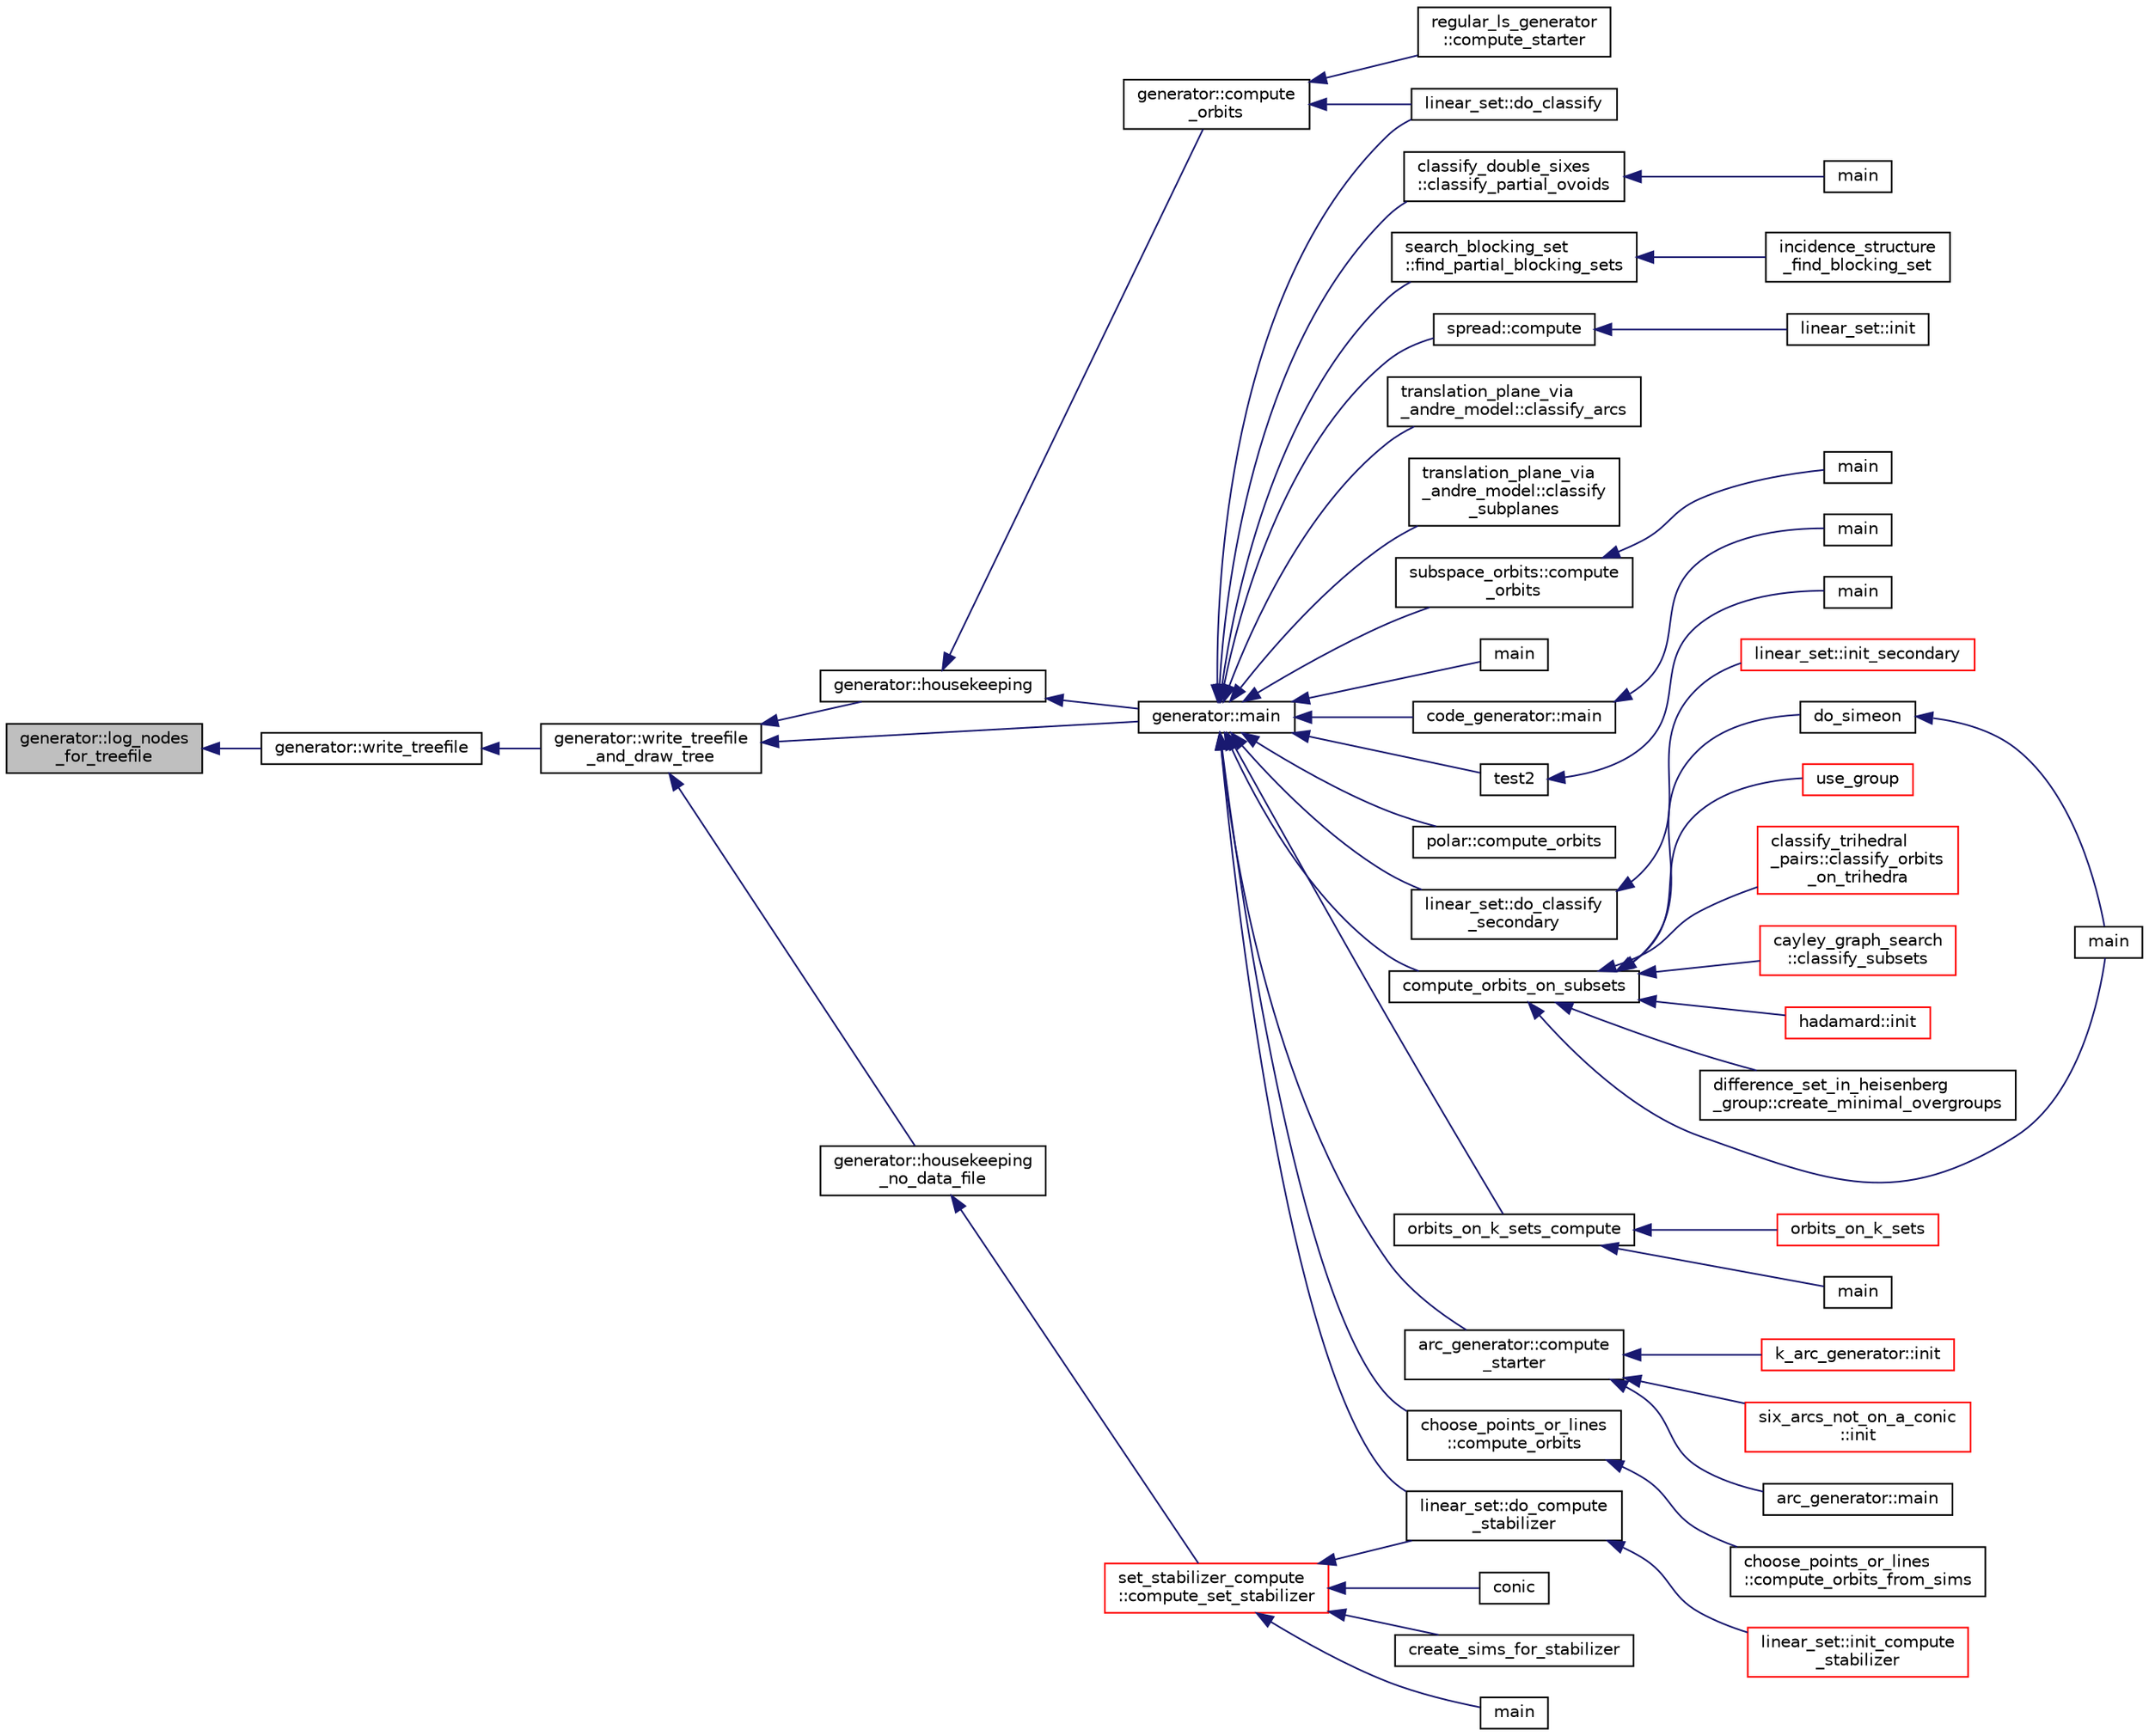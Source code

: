 digraph "generator::log_nodes_for_treefile"
{
  edge [fontname="Helvetica",fontsize="10",labelfontname="Helvetica",labelfontsize="10"];
  node [fontname="Helvetica",fontsize="10",shape=record];
  rankdir="LR";
  Node12164 [label="generator::log_nodes\l_for_treefile",height=0.2,width=0.4,color="black", fillcolor="grey75", style="filled", fontcolor="black"];
  Node12164 -> Node12165 [dir="back",color="midnightblue",fontsize="10",style="solid",fontname="Helvetica"];
  Node12165 [label="generator::write_treefile",height=0.2,width=0.4,color="black", fillcolor="white", style="filled",URL="$d7/d73/classgenerator.html#a5c684cbe4faa75f676549200c475f5c3"];
  Node12165 -> Node12166 [dir="back",color="midnightblue",fontsize="10",style="solid",fontname="Helvetica"];
  Node12166 [label="generator::write_treefile\l_and_draw_tree",height=0.2,width=0.4,color="black", fillcolor="white", style="filled",URL="$d7/d73/classgenerator.html#a70c78f45dba413014287e8cde2f7d6b5"];
  Node12166 -> Node12167 [dir="back",color="midnightblue",fontsize="10",style="solid",fontname="Helvetica"];
  Node12167 [label="generator::main",height=0.2,width=0.4,color="black", fillcolor="white", style="filled",URL="$d7/d73/classgenerator.html#a01abff8e9f231bf0d82e2e8e0061f242"];
  Node12167 -> Node12168 [dir="back",color="midnightblue",fontsize="10",style="solid",fontname="Helvetica"];
  Node12168 [label="main",height=0.2,width=0.4,color="black", fillcolor="white", style="filled",URL="$d2/d11/codes_8h.html#a217dbf8b442f20279ea00b898af96f52"];
  Node12167 -> Node12169 [dir="back",color="midnightblue",fontsize="10",style="solid",fontname="Helvetica"];
  Node12169 [label="code_generator::main",height=0.2,width=0.4,color="black", fillcolor="white", style="filled",URL="$db/d37/classcode__generator.html#ab3cf3a306e4032c2b471ac95321c599f"];
  Node12169 -> Node12170 [dir="back",color="midnightblue",fontsize="10",style="solid",fontname="Helvetica"];
  Node12170 [label="main",height=0.2,width=0.4,color="black", fillcolor="white", style="filled",URL="$d4/d4f/codes_8_c.html#a217dbf8b442f20279ea00b898af96f52"];
  Node12167 -> Node12171 [dir="back",color="midnightblue",fontsize="10",style="solid",fontname="Helvetica"];
  Node12171 [label="test2",height=0.2,width=0.4,color="black", fillcolor="white", style="filled",URL="$d9/db0/factor__space_8_c.html#a39d73a812e5fd8f1bc111e948368cb10"];
  Node12171 -> Node12172 [dir="back",color="midnightblue",fontsize="10",style="solid",fontname="Helvetica"];
  Node12172 [label="main",height=0.2,width=0.4,color="black", fillcolor="white", style="filled",URL="$d9/db0/factor__space_8_c.html#a3c04138a5bfe5d72780bb7e82a18e627"];
  Node12167 -> Node12173 [dir="back",color="midnightblue",fontsize="10",style="solid",fontname="Helvetica"];
  Node12173 [label="polar::compute_orbits",height=0.2,width=0.4,color="black", fillcolor="white", style="filled",URL="$da/d1c/classpolar.html#ac4c3c4f95d14c74ff4a3ec3f3479a1da"];
  Node12167 -> Node12174 [dir="back",color="midnightblue",fontsize="10",style="solid",fontname="Helvetica"];
  Node12174 [label="linear_set::do_classify",height=0.2,width=0.4,color="black", fillcolor="white", style="filled",URL="$dd/d86/classlinear__set.html#a3eb2dbce7fa8b71901dfc12f288ddd0c"];
  Node12167 -> Node12175 [dir="back",color="midnightblue",fontsize="10",style="solid",fontname="Helvetica"];
  Node12175 [label="linear_set::do_classify\l_secondary",height=0.2,width=0.4,color="black", fillcolor="white", style="filled",URL="$dd/d86/classlinear__set.html#a47eb7f9995f3343abd3bdfbf9a9a9162"];
  Node12175 -> Node12176 [dir="back",color="midnightblue",fontsize="10",style="solid",fontname="Helvetica"];
  Node12176 [label="linear_set::init_secondary",height=0.2,width=0.4,color="red", fillcolor="white", style="filled",URL="$dd/d86/classlinear__set.html#a7bf8cd7805559b5762921687a7c1ed97"];
  Node12167 -> Node12178 [dir="back",color="midnightblue",fontsize="10",style="solid",fontname="Helvetica"];
  Node12178 [label="linear_set::do_compute\l_stabilizer",height=0.2,width=0.4,color="black", fillcolor="white", style="filled",URL="$dd/d86/classlinear__set.html#ae8f58ded28fb5370f4459cca42b7463b"];
  Node12178 -> Node12179 [dir="back",color="midnightblue",fontsize="10",style="solid",fontname="Helvetica"];
  Node12179 [label="linear_set::init_compute\l_stabilizer",height=0.2,width=0.4,color="red", fillcolor="white", style="filled",URL="$dd/d86/classlinear__set.html#a0cc3eaec1896fdc977b62e94623b055b"];
  Node12167 -> Node12181 [dir="back",color="midnightblue",fontsize="10",style="solid",fontname="Helvetica"];
  Node12181 [label="compute_orbits_on_subsets",height=0.2,width=0.4,color="black", fillcolor="white", style="filled",URL="$d3/d35/snakes__and__ladders__global_8_c.html#af33697aede0480110b1227f727252637"];
  Node12181 -> Node12182 [dir="back",color="midnightblue",fontsize="10",style="solid",fontname="Helvetica"];
  Node12182 [label="cayley_graph_search\l::classify_subsets",height=0.2,width=0.4,color="red", fillcolor="white", style="filled",URL="$de/dae/classcayley__graph__search.html#a4cf8a90752e018a281481ac80ad52c4b"];
  Node12181 -> Node12185 [dir="back",color="midnightblue",fontsize="10",style="solid",fontname="Helvetica"];
  Node12185 [label="hadamard::init",height=0.2,width=0.4,color="red", fillcolor="white", style="filled",URL="$d7/dbb/classhadamard.html#a16af359850b8bdd0d2a73e260d496c33"];
  Node12181 -> Node12187 [dir="back",color="midnightblue",fontsize="10",style="solid",fontname="Helvetica"];
  Node12187 [label="difference_set_in_heisenberg\l_group::create_minimal_overgroups",height=0.2,width=0.4,color="black", fillcolor="white", style="filled",URL="$de/d8a/classdifference__set__in__heisenberg__group.html#a9bde5ad5da3ebaebf98fbfd3e8110b79"];
  Node12181 -> Node12188 [dir="back",color="midnightblue",fontsize="10",style="solid",fontname="Helvetica"];
  Node12188 [label="main",height=0.2,width=0.4,color="black", fillcolor="white", style="filled",URL="$d5/d13/simeon_8_c.html#ae66f6b31b5ad750f1fe042a706a4e3d4"];
  Node12181 -> Node12189 [dir="back",color="midnightblue",fontsize="10",style="solid",fontname="Helvetica"];
  Node12189 [label="do_simeon",height=0.2,width=0.4,color="black", fillcolor="white", style="filled",URL="$d5/d13/simeon_8_c.html#a36cf3f9cb484fa44da7a7dfcbe9385d0"];
  Node12189 -> Node12188 [dir="back",color="midnightblue",fontsize="10",style="solid",fontname="Helvetica"];
  Node12181 -> Node12190 [dir="back",color="midnightblue",fontsize="10",style="solid",fontname="Helvetica"];
  Node12190 [label="use_group",height=0.2,width=0.4,color="red", fillcolor="white", style="filled",URL="$d9/d9f/all__cliques_8_c.html#aba62531e97173264c39afe2c7857af31"];
  Node12181 -> Node12192 [dir="back",color="midnightblue",fontsize="10",style="solid",fontname="Helvetica"];
  Node12192 [label="classify_trihedral\l_pairs::classify_orbits\l_on_trihedra",height=0.2,width=0.4,color="red", fillcolor="white", style="filled",URL="$d1/d21/classclassify__trihedral__pairs.html#a99625621bfba4bb65b3d60304b306539"];
  Node12167 -> Node12199 [dir="back",color="midnightblue",fontsize="10",style="solid",fontname="Helvetica"];
  Node12199 [label="orbits_on_k_sets_compute",height=0.2,width=0.4,color="black", fillcolor="white", style="filled",URL="$d3/d35/snakes__and__ladders__global_8_c.html#a96743526b15703539d544499276aaa71"];
  Node12199 -> Node12200 [dir="back",color="midnightblue",fontsize="10",style="solid",fontname="Helvetica"];
  Node12200 [label="main",height=0.2,width=0.4,color="black", fillcolor="white", style="filled",URL="$d9/d5f/example__fano__plane_8_c.html#ae66f6b31b5ad750f1fe042a706a4e3d4"];
  Node12199 -> Node12201 [dir="back",color="midnightblue",fontsize="10",style="solid",fontname="Helvetica"];
  Node12201 [label="orbits_on_k_sets",height=0.2,width=0.4,color="red", fillcolor="white", style="filled",URL="$d3/d35/snakes__and__ladders__global_8_c.html#afe3d79116aa8b4d1a93d444a3a979b6e"];
  Node12167 -> Node12210 [dir="back",color="midnightblue",fontsize="10",style="solid",fontname="Helvetica"];
  Node12210 [label="arc_generator::compute\l_starter",height=0.2,width=0.4,color="black", fillcolor="white", style="filled",URL="$d4/d21/classarc__generator.html#aad1dcec3a1c302e743d574bd1ac857d9"];
  Node12210 -> Node12209 [dir="back",color="midnightblue",fontsize="10",style="solid",fontname="Helvetica"];
  Node12209 [label="arc_generator::main",height=0.2,width=0.4,color="black", fillcolor="white", style="filled",URL="$d4/d21/classarc__generator.html#ad80140b51b165dad1fe6ab232be7829a"];
  Node12210 -> Node12211 [dir="back",color="midnightblue",fontsize="10",style="solid",fontname="Helvetica"];
  Node12211 [label="k_arc_generator::init",height=0.2,width=0.4,color="red", fillcolor="white", style="filled",URL="$d6/dd8/classk__arc__generator.html#a6036d9f52ede9f8ca681505626b5361d"];
  Node12210 -> Node12213 [dir="back",color="midnightblue",fontsize="10",style="solid",fontname="Helvetica"];
  Node12213 [label="six_arcs_not_on_a_conic\l::init",height=0.2,width=0.4,color="red", fillcolor="white", style="filled",URL="$d8/de6/classsix__arcs__not__on__a__conic.html#a7a4d5cf8a098488729934cfa8a70944a"];
  Node12167 -> Node12215 [dir="back",color="midnightblue",fontsize="10",style="solid",fontname="Helvetica"];
  Node12215 [label="choose_points_or_lines\l::compute_orbits",height=0.2,width=0.4,color="black", fillcolor="white", style="filled",URL="$d6/d75/classchoose__points__or__lines.html#adc353e2d41dc8a39563322c8cdd85f61"];
  Node12215 -> Node12216 [dir="back",color="midnightblue",fontsize="10",style="solid",fontname="Helvetica"];
  Node12216 [label="choose_points_or_lines\l::compute_orbits_from_sims",height=0.2,width=0.4,color="black", fillcolor="white", style="filled",URL="$d6/d75/classchoose__points__or__lines.html#a4fcac2dadf459d7c75187a00a4bd64aa"];
  Node12167 -> Node12217 [dir="back",color="midnightblue",fontsize="10",style="solid",fontname="Helvetica"];
  Node12217 [label="classify_double_sixes\l::classify_partial_ovoids",height=0.2,width=0.4,color="black", fillcolor="white", style="filled",URL="$dd/d23/classclassify__double__sixes.html#a2253fca143a0e8a3e39655eb05668ae9"];
  Node12217 -> Node12218 [dir="back",color="midnightblue",fontsize="10",style="solid",fontname="Helvetica"];
  Node12218 [label="main",height=0.2,width=0.4,color="black", fillcolor="white", style="filled",URL="$df/df8/surface__classify_8_c.html#a217dbf8b442f20279ea00b898af96f52"];
  Node12167 -> Node12219 [dir="back",color="midnightblue",fontsize="10",style="solid",fontname="Helvetica"];
  Node12219 [label="search_blocking_set\l::find_partial_blocking_sets",height=0.2,width=0.4,color="black", fillcolor="white", style="filled",URL="$dc/d36/classsearch__blocking__set.html#ad3fdb3d356db75a02c406bc9d4e9e9b6"];
  Node12219 -> Node12220 [dir="back",color="midnightblue",fontsize="10",style="solid",fontname="Helvetica"];
  Node12220 [label="incidence_structure\l_find_blocking_set",height=0.2,width=0.4,color="black", fillcolor="white", style="filled",URL="$df/d74/tl__geometry_8h.html#a8e3d42d0018f8a804b9686b1c4951186"];
  Node12167 -> Node12221 [dir="back",color="midnightblue",fontsize="10",style="solid",fontname="Helvetica"];
  Node12221 [label="spread::compute",height=0.2,width=0.4,color="black", fillcolor="white", style="filled",URL="$da/dc1/classspread.html#a9674466d3e03b8dad79882299c638a21"];
  Node12221 -> Node12222 [dir="back",color="midnightblue",fontsize="10",style="solid",fontname="Helvetica"];
  Node12222 [label="linear_set::init",height=0.2,width=0.4,color="black", fillcolor="white", style="filled",URL="$dd/d86/classlinear__set.html#a7ab24e84423749047d5465cb15505475"];
  Node12167 -> Node12223 [dir="back",color="midnightblue",fontsize="10",style="solid",fontname="Helvetica"];
  Node12223 [label="translation_plane_via\l_andre_model::classify_arcs",height=0.2,width=0.4,color="black", fillcolor="white", style="filled",URL="$d1/dcc/classtranslation__plane__via__andre__model.html#ac8f002e812a8b152d41e806688601c5e"];
  Node12167 -> Node12224 [dir="back",color="midnightblue",fontsize="10",style="solid",fontname="Helvetica"];
  Node12224 [label="translation_plane_via\l_andre_model::classify\l_subplanes",height=0.2,width=0.4,color="black", fillcolor="white", style="filled",URL="$d1/dcc/classtranslation__plane__via__andre__model.html#a794fefa95f0a7f7b887133375988ee55"];
  Node12167 -> Node12225 [dir="back",color="midnightblue",fontsize="10",style="solid",fontname="Helvetica"];
  Node12225 [label="subspace_orbits::compute\l_orbits",height=0.2,width=0.4,color="black", fillcolor="white", style="filled",URL="$d2/d9f/classsubspace__orbits.html#a2778f8d49cde1675de1ef6acfe180b63"];
  Node12225 -> Node12226 [dir="back",color="midnightblue",fontsize="10",style="solid",fontname="Helvetica"];
  Node12226 [label="main",height=0.2,width=0.4,color="black", fillcolor="white", style="filled",URL="$da/dd5/subspace__orbits__main_8_c.html#a217dbf8b442f20279ea00b898af96f52"];
  Node12166 -> Node12227 [dir="back",color="midnightblue",fontsize="10",style="solid",fontname="Helvetica"];
  Node12227 [label="generator::housekeeping",height=0.2,width=0.4,color="black", fillcolor="white", style="filled",URL="$d7/d73/classgenerator.html#aaf2bd92e8f74eb9fbc3244a6dde6f78c"];
  Node12227 -> Node12228 [dir="back",color="midnightblue",fontsize="10",style="solid",fontname="Helvetica"];
  Node12228 [label="generator::compute\l_orbits",height=0.2,width=0.4,color="black", fillcolor="white", style="filled",URL="$d7/d73/classgenerator.html#a23989bc20ecaaed39c4119c758367f40"];
  Node12228 -> Node12229 [dir="back",color="midnightblue",fontsize="10",style="solid",fontname="Helvetica"];
  Node12229 [label="regular_ls_generator\l::compute_starter",height=0.2,width=0.4,color="black", fillcolor="white", style="filled",URL="$d2/dd8/classregular__ls__generator.html#aa38907741058694a73194b02ceb4a53d"];
  Node12228 -> Node12174 [dir="back",color="midnightblue",fontsize="10",style="solid",fontname="Helvetica"];
  Node12227 -> Node12167 [dir="back",color="midnightblue",fontsize="10",style="solid",fontname="Helvetica"];
  Node12166 -> Node12230 [dir="back",color="midnightblue",fontsize="10",style="solid",fontname="Helvetica"];
  Node12230 [label="generator::housekeeping\l_no_data_file",height=0.2,width=0.4,color="black", fillcolor="white", style="filled",URL="$d7/d73/classgenerator.html#a6c09d8dc65abd5c79f3310e8293a56d8"];
  Node12230 -> Node12231 [dir="back",color="midnightblue",fontsize="10",style="solid",fontname="Helvetica"];
  Node12231 [label="set_stabilizer_compute\l::compute_set_stabilizer",height=0.2,width=0.4,color="red", fillcolor="white", style="filled",URL="$d8/dc6/classset__stabilizer__compute.html#ad4f92074322e98c7cd0ed5d4f8486b76"];
  Node12231 -> Node12232 [dir="back",color="midnightblue",fontsize="10",style="solid",fontname="Helvetica"];
  Node12232 [label="main",height=0.2,width=0.4,color="black", fillcolor="white", style="filled",URL="$db/d67/test__hyperoval_8_c.html#a3c04138a5bfe5d72780bb7e82a18e627"];
  Node12231 -> Node12233 [dir="back",color="midnightblue",fontsize="10",style="solid",fontname="Helvetica"];
  Node12233 [label="conic",height=0.2,width=0.4,color="black", fillcolor="white", style="filled",URL="$d4/de8/conic_8_c.html#a96def9474b981a9d5831a9b48d85d652"];
  Node12231 -> Node12178 [dir="back",color="midnightblue",fontsize="10",style="solid",fontname="Helvetica"];
  Node12231 -> Node12234 [dir="back",color="midnightblue",fontsize="10",style="solid",fontname="Helvetica"];
  Node12234 [label="create_sims_for_stabilizer",height=0.2,width=0.4,color="black", fillcolor="white", style="filled",URL="$d0/d76/tl__algebra__and__number__theory_8h.html#af2c67d225072549409be710ac3cd30f8"];
}
